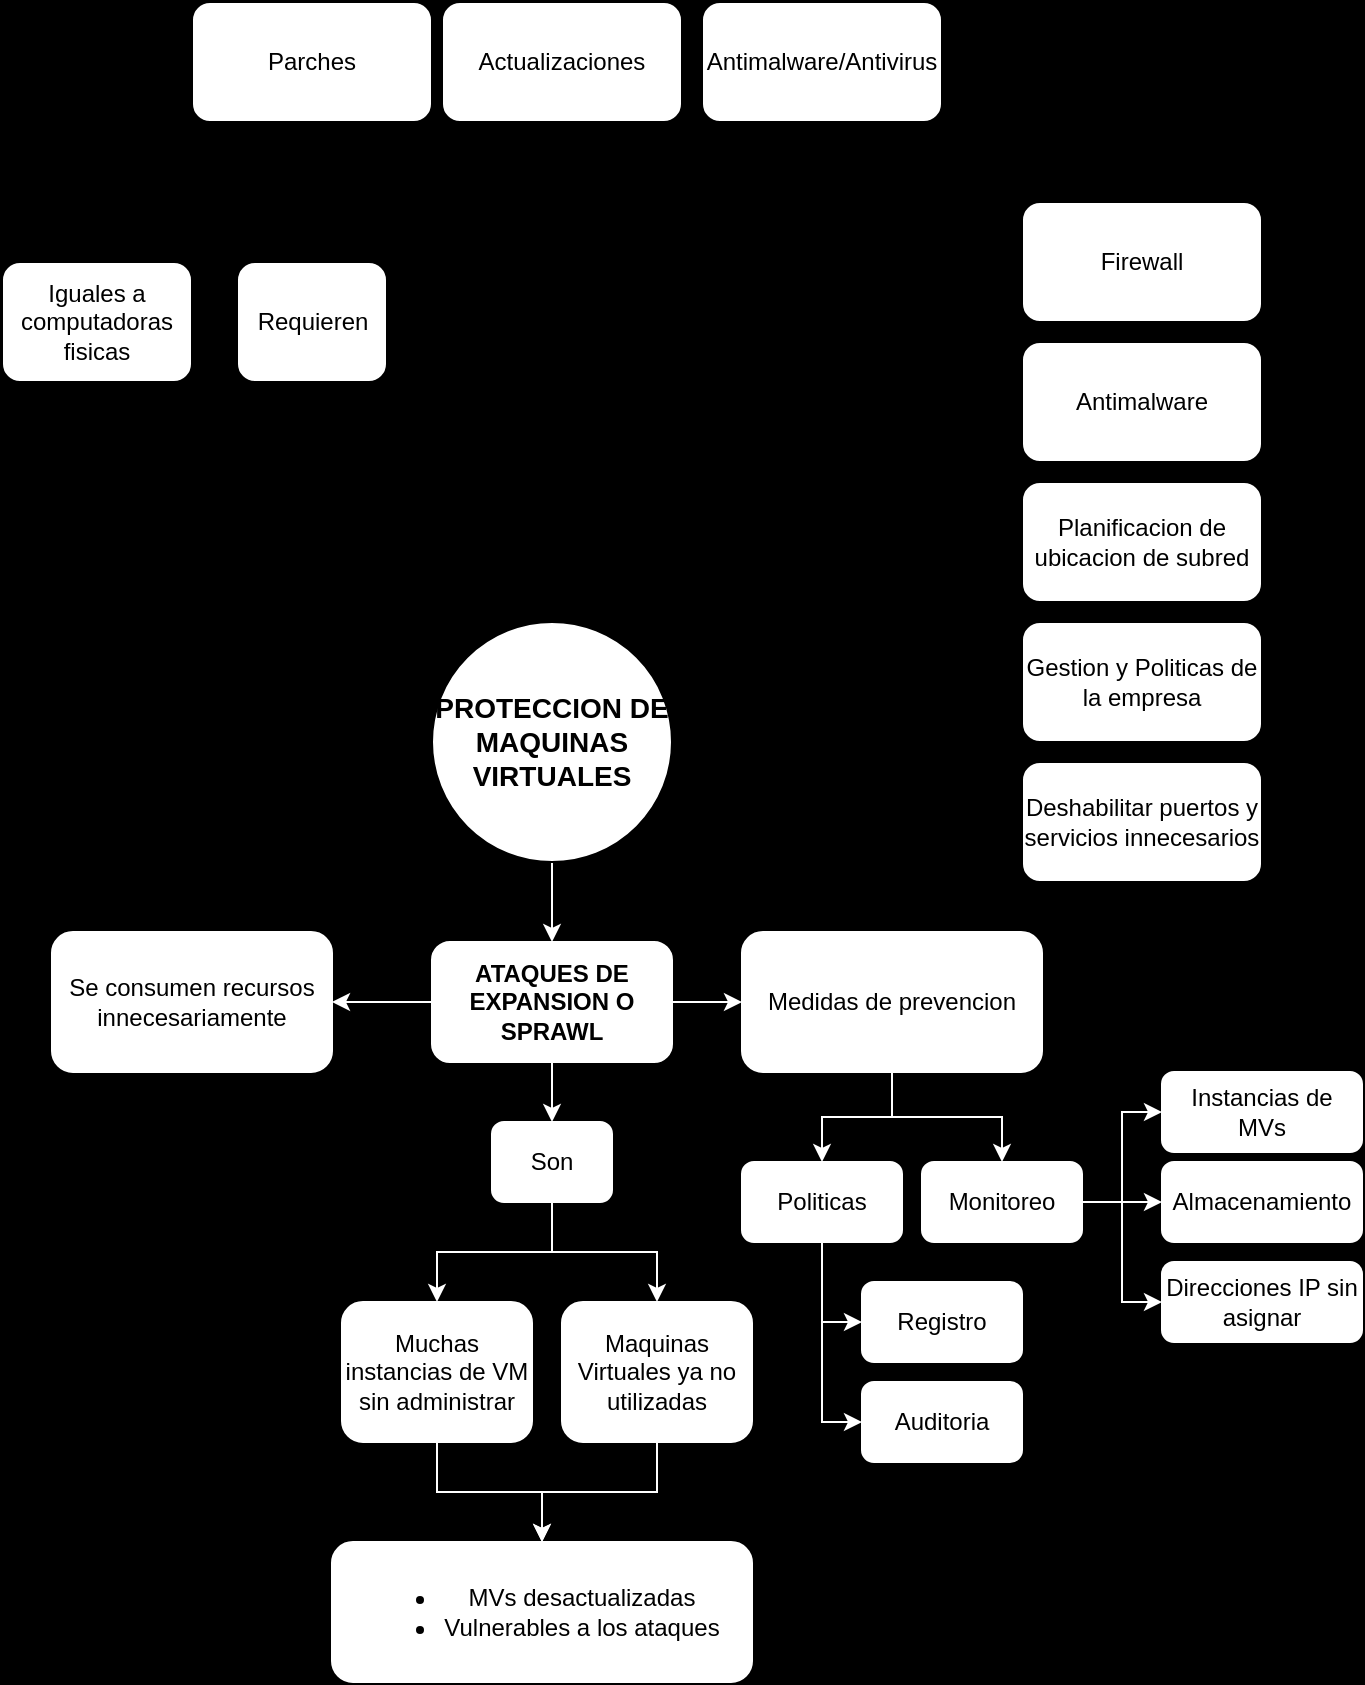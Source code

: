 <mxfile version="26.2.3">
  <diagram name="Page-1" id="u-kcdYKhic_zX7vFsaJ5">
    <mxGraphModel dx="1671" dy="888" grid="1" gridSize="10" guides="1" tooltips="1" connect="1" arrows="1" fold="1" page="1" pageScale="1" pageWidth="850" pageHeight="1100" background="light-dark(#000000,#000000)" math="0" shadow="0">
      <root>
        <mxCell id="0" />
        <mxCell id="1" parent="0" />
        <mxCell id="siFg4oiTn3UH3IiEMRcq-17" style="edgeStyle=orthogonalEdgeStyle;rounded=0;orthogonalLoop=1;jettySize=auto;html=1;entryX=0.5;entryY=1;entryDx=0;entryDy=0;exitX=0;exitY=0.5;exitDx=0;exitDy=0;strokeColor=light-dark(#000000,#FF9933);" edge="1" parent="1" source="siFg4oiTn3UH3IiEMRcq-1" target="siFg4oiTn3UH3IiEMRcq-2">
          <mxGeometry relative="1" as="geometry" />
        </mxCell>
        <mxCell id="siFg4oiTn3UH3IiEMRcq-18" style="edgeStyle=orthogonalEdgeStyle;rounded=0;orthogonalLoop=1;jettySize=auto;html=1;exitX=0.5;exitY=0;exitDx=0;exitDy=0;entryX=0;entryY=0.5;entryDx=0;entryDy=0;strokeColor=light-dark(#000000,#FFFF00);" edge="1" parent="1" source="siFg4oiTn3UH3IiEMRcq-1" target="siFg4oiTn3UH3IiEMRcq-3">
          <mxGeometry relative="1" as="geometry" />
        </mxCell>
        <mxCell id="siFg4oiTn3UH3IiEMRcq-30" value="" style="edgeStyle=orthogonalEdgeStyle;rounded=0;orthogonalLoop=1;jettySize=auto;html=1;strokeColor=light-dark(#FFFFFF,#80FF00);" edge="1" parent="1" source="siFg4oiTn3UH3IiEMRcq-1" target="siFg4oiTn3UH3IiEMRcq-4">
          <mxGeometry relative="1" as="geometry" />
        </mxCell>
        <mxCell id="siFg4oiTn3UH3IiEMRcq-1" value="&lt;font style=&quot;font-size: 14px;&quot;&gt;PROTECCION DE MAQUINAS VIRTUALES&lt;/font&gt;" style="ellipse;whiteSpace=wrap;html=1;aspect=fixed;fontStyle=1;fillColor=light-dark(#FFFFFF,#FF0000);strokeColor=light-dark(#000000,#000000);" vertex="1" parent="1">
          <mxGeometry x="365" y="340" width="120" height="120" as="geometry" />
        </mxCell>
        <mxCell id="siFg4oiTn3UH3IiEMRcq-6" value="" style="edgeStyle=orthogonalEdgeStyle;rounded=0;orthogonalLoop=1;jettySize=auto;html=1;strokeColor=light-dark(#000000,#FF9933);" edge="1" parent="1" source="siFg4oiTn3UH3IiEMRcq-2" target="siFg4oiTn3UH3IiEMRcq-5">
          <mxGeometry relative="1" as="geometry" />
        </mxCell>
        <mxCell id="siFg4oiTn3UH3IiEMRcq-8" value="" style="edgeStyle=orthogonalEdgeStyle;rounded=0;orthogonalLoop=1;jettySize=auto;html=1;strokeColor=light-dark(#000000,#FF9933);" edge="1" parent="1" source="siFg4oiTn3UH3IiEMRcq-2" target="siFg4oiTn3UH3IiEMRcq-7">
          <mxGeometry relative="1" as="geometry" />
        </mxCell>
        <mxCell id="siFg4oiTn3UH3IiEMRcq-2" value="MAQUINAS VIRTUALES" style="rounded=1;whiteSpace=wrap;html=1;fontStyle=1;fillColor=light-dark(#000000,#FF9933);strokeColor=light-dark(#000000,#FF9933);" vertex="1" parent="1">
          <mxGeometry x="245" y="270" width="120" height="60" as="geometry" />
        </mxCell>
        <mxCell id="siFg4oiTn3UH3IiEMRcq-20" style="edgeStyle=orthogonalEdgeStyle;rounded=0;orthogonalLoop=1;jettySize=auto;html=1;exitX=1;exitY=0.5;exitDx=0;exitDy=0;entryX=0;entryY=0.5;entryDx=0;entryDy=0;strokeColor=light-dark(#000000,#FFFF00);" edge="1" parent="1" source="siFg4oiTn3UH3IiEMRcq-3" target="siFg4oiTn3UH3IiEMRcq-19">
          <mxGeometry relative="1" as="geometry" />
        </mxCell>
        <mxCell id="siFg4oiTn3UH3IiEMRcq-22" style="edgeStyle=orthogonalEdgeStyle;rounded=0;orthogonalLoop=1;jettySize=auto;html=1;exitX=1;exitY=0.5;exitDx=0;exitDy=0;entryX=0;entryY=0.5;entryDx=0;entryDy=0;strokeColor=light-dark(#000000,#FFFF00);" edge="1" parent="1" source="siFg4oiTn3UH3IiEMRcq-3" target="siFg4oiTn3UH3IiEMRcq-21">
          <mxGeometry relative="1" as="geometry" />
        </mxCell>
        <mxCell id="siFg4oiTn3UH3IiEMRcq-24" style="edgeStyle=orthogonalEdgeStyle;rounded=0;orthogonalLoop=1;jettySize=auto;html=1;exitX=1;exitY=0.5;exitDx=0;exitDy=0;strokeColor=light-dark(#000000,#FFFF00);" edge="1" parent="1" source="siFg4oiTn3UH3IiEMRcq-3" target="siFg4oiTn3UH3IiEMRcq-23">
          <mxGeometry relative="1" as="geometry" />
        </mxCell>
        <mxCell id="siFg4oiTn3UH3IiEMRcq-27" style="edgeStyle=orthogonalEdgeStyle;rounded=0;orthogonalLoop=1;jettySize=auto;html=1;exitX=1;exitY=0.5;exitDx=0;exitDy=0;entryX=0;entryY=0.5;entryDx=0;entryDy=0;strokeColor=light-dark(#000000,#FFFF00);" edge="1" parent="1" source="siFg4oiTn3UH3IiEMRcq-3" target="siFg4oiTn3UH3IiEMRcq-26">
          <mxGeometry relative="1" as="geometry" />
        </mxCell>
        <mxCell id="siFg4oiTn3UH3IiEMRcq-29" style="edgeStyle=orthogonalEdgeStyle;rounded=0;orthogonalLoop=1;jettySize=auto;html=1;exitX=1;exitY=0.5;exitDx=0;exitDy=0;entryX=0;entryY=0.5;entryDx=0;entryDy=0;strokeColor=light-dark(#000000,#FFFF00);" edge="1" parent="1" source="siFg4oiTn3UH3IiEMRcq-3" target="siFg4oiTn3UH3IiEMRcq-28">
          <mxGeometry relative="1" as="geometry" />
        </mxCell>
        <mxCell id="siFg4oiTn3UH3IiEMRcq-3" value="&lt;span style=&quot;color: light-dark(rgb(0, 0, 0), rgb(0, 0, 0));&quot;&gt;MEDIDAS DE PROTECCION DE VM&lt;/span&gt;" style="rounded=1;whiteSpace=wrap;html=1;fontStyle=1;fillColor=light-dark(#000000,#FFFF00);" vertex="1" parent="1">
          <mxGeometry x="500" y="270" width="120" height="60" as="geometry" />
        </mxCell>
        <mxCell id="siFg4oiTn3UH3IiEMRcq-32" value="" style="edgeStyle=orthogonalEdgeStyle;rounded=0;orthogonalLoop=1;jettySize=auto;html=1;strokeColor=light-dark(#FFFFFF,#80FF00);" edge="1" parent="1" source="siFg4oiTn3UH3IiEMRcq-4" target="siFg4oiTn3UH3IiEMRcq-31">
          <mxGeometry relative="1" as="geometry" />
        </mxCell>
        <mxCell id="siFg4oiTn3UH3IiEMRcq-44" value="" style="edgeStyle=orthogonalEdgeStyle;rounded=0;orthogonalLoop=1;jettySize=auto;html=1;strokeColor=light-dark(#FFFFFF,#FFFF66);" edge="1" parent="1" source="siFg4oiTn3UH3IiEMRcq-4" target="siFg4oiTn3UH3IiEMRcq-43">
          <mxGeometry relative="1" as="geometry" />
        </mxCell>
        <mxCell id="siFg4oiTn3UH3IiEMRcq-46" value="" style="edgeStyle=orthogonalEdgeStyle;rounded=0;orthogonalLoop=1;jettySize=auto;html=1;strokeColor=light-dark(#FFFFFF,#80FF00);" edge="1" parent="1" source="siFg4oiTn3UH3IiEMRcq-4" target="siFg4oiTn3UH3IiEMRcq-45">
          <mxGeometry relative="1" as="geometry" />
        </mxCell>
        <mxCell id="siFg4oiTn3UH3IiEMRcq-4" value="&lt;span style=&quot;color: light-dark(rgb(0, 0, 0), rgb(0, 0, 0));&quot;&gt;ATAQUES DE EXPANSION O SPRAWL&lt;/span&gt;" style="rounded=1;whiteSpace=wrap;html=1;fontStyle=1;fillColor=light-dark(#FFFFFF,#80FF00);strokeColor=light-dark(#FFFFFF,#80FF00);" vertex="1" parent="1">
          <mxGeometry x="365" y="500" width="120" height="60" as="geometry" />
        </mxCell>
        <mxCell id="siFg4oiTn3UH3IiEMRcq-5" value="&lt;span style=&quot;font-weight: normal;&quot;&gt;Iguales a computadoras fisicas&lt;/span&gt;" style="rounded=1;whiteSpace=wrap;html=1;fontStyle=1;strokeColor=light-dark(#000000,#FF9933);" vertex="1" parent="1">
          <mxGeometry x="150" y="160" width="95" height="60" as="geometry" />
        </mxCell>
        <mxCell id="siFg4oiTn3UH3IiEMRcq-10" value="" style="edgeStyle=orthogonalEdgeStyle;rounded=0;orthogonalLoop=1;jettySize=auto;html=1;strokeColor=light-dark(#000000,#FF9933);" edge="1" parent="1" source="siFg4oiTn3UH3IiEMRcq-7" target="siFg4oiTn3UH3IiEMRcq-9">
          <mxGeometry relative="1" as="geometry" />
        </mxCell>
        <mxCell id="siFg4oiTn3UH3IiEMRcq-12" value="" style="edgeStyle=orthogonalEdgeStyle;rounded=0;orthogonalLoop=1;jettySize=auto;html=1;strokeColor=light-dark(#000000,#FF9933);" edge="1" parent="1" source="siFg4oiTn3UH3IiEMRcq-7" target="siFg4oiTn3UH3IiEMRcq-11">
          <mxGeometry relative="1" as="geometry">
            <Array as="points">
              <mxPoint x="305" y="110" />
              <mxPoint x="430" y="110" />
            </Array>
          </mxGeometry>
        </mxCell>
        <mxCell id="siFg4oiTn3UH3IiEMRcq-15" value="" style="edgeStyle=orthogonalEdgeStyle;rounded=0;orthogonalLoop=1;jettySize=auto;html=1;strokeColor=light-dark(#000000,#FF9933);" edge="1" parent="1" source="siFg4oiTn3UH3IiEMRcq-7" target="siFg4oiTn3UH3IiEMRcq-14">
          <mxGeometry relative="1" as="geometry">
            <Array as="points">
              <mxPoint x="305" y="110" />
              <mxPoint x="560" y="110" />
            </Array>
          </mxGeometry>
        </mxCell>
        <mxCell id="siFg4oiTn3UH3IiEMRcq-7" value="Requieren" style="whiteSpace=wrap;html=1;rounded=1;fontStyle=0;strokeColor=light-dark(#000000,#FF9933);" vertex="1" parent="1">
          <mxGeometry x="267.5" y="160" width="75" height="60" as="geometry" />
        </mxCell>
        <mxCell id="siFg4oiTn3UH3IiEMRcq-9" value="Parches" style="whiteSpace=wrap;html=1;rounded=1;fontStyle=0;strokeColor=light-dark(#000000,#FF9933);" vertex="1" parent="1">
          <mxGeometry x="245" y="30" width="120" height="60" as="geometry" />
        </mxCell>
        <mxCell id="siFg4oiTn3UH3IiEMRcq-11" value="Actualizaciones" style="whiteSpace=wrap;html=1;rounded=1;fontStyle=0;strokeColor=light-dark(#000000,#FF9933);" vertex="1" parent="1">
          <mxGeometry x="370" y="30" width="120" height="60" as="geometry" />
        </mxCell>
        <mxCell id="siFg4oiTn3UH3IiEMRcq-14" value="&lt;div&gt;Antimalware/Antivirus&lt;/div&gt;" style="whiteSpace=wrap;html=1;rounded=1;fontStyle=0;strokeColor=light-dark(#000000,#FF9933);" vertex="1" parent="1">
          <mxGeometry x="500" y="30" width="120" height="60" as="geometry" />
        </mxCell>
        <mxCell id="siFg4oiTn3UH3IiEMRcq-19" value="Firewall" style="whiteSpace=wrap;html=1;rounded=1;fontStyle=0;strokeColor=light-dark(#000000,#FFFF00);" vertex="1" parent="1">
          <mxGeometry x="660" y="130" width="120" height="60" as="geometry" />
        </mxCell>
        <mxCell id="siFg4oiTn3UH3IiEMRcq-21" value="Antimalware" style="whiteSpace=wrap;html=1;rounded=1;fontStyle=0;strokeColor=light-dark(#000000,#FFFF00);" vertex="1" parent="1">
          <mxGeometry x="660" y="200" width="120" height="60" as="geometry" />
        </mxCell>
        <mxCell id="siFg4oiTn3UH3IiEMRcq-23" value="Planificacion de ubicacion de subred" style="whiteSpace=wrap;html=1;rounded=1;fontStyle=0;strokeColor=light-dark(#000000,#FFFF00);" vertex="1" parent="1">
          <mxGeometry x="660" y="270" width="120" height="60" as="geometry" />
        </mxCell>
        <mxCell id="siFg4oiTn3UH3IiEMRcq-26" value="Gestion y Politicas de la empresa" style="whiteSpace=wrap;html=1;rounded=1;fontStyle=0;strokeColor=light-dark(#000000,#FFFF00);" vertex="1" parent="1">
          <mxGeometry x="660" y="340" width="120" height="60" as="geometry" />
        </mxCell>
        <mxCell id="siFg4oiTn3UH3IiEMRcq-28" value="Deshabilitar puertos y servicios innecesarios" style="whiteSpace=wrap;html=1;rounded=1;fontStyle=0;strokeColor=light-dark(#000000,#FFFF00);" vertex="1" parent="1">
          <mxGeometry x="660" y="410" width="120" height="60" as="geometry" />
        </mxCell>
        <mxCell id="siFg4oiTn3UH3IiEMRcq-34" value="" style="edgeStyle=orthogonalEdgeStyle;rounded=0;orthogonalLoop=1;jettySize=auto;html=1;strokeColor=light-dark(#FFFFFF,#CCFF99);" edge="1" parent="1" source="siFg4oiTn3UH3IiEMRcq-31" target="siFg4oiTn3UH3IiEMRcq-33">
          <mxGeometry relative="1" as="geometry" />
        </mxCell>
        <mxCell id="siFg4oiTn3UH3IiEMRcq-36" style="edgeStyle=orthogonalEdgeStyle;rounded=0;orthogonalLoop=1;jettySize=auto;html=1;entryX=0.5;entryY=0;entryDx=0;entryDy=0;strokeColor=light-dark(#FFFFFF,#CCFF99);" edge="1" parent="1" source="siFg4oiTn3UH3IiEMRcq-31" target="siFg4oiTn3UH3IiEMRcq-35">
          <mxGeometry relative="1" as="geometry" />
        </mxCell>
        <mxCell id="siFg4oiTn3UH3IiEMRcq-31" value="Son" style="whiteSpace=wrap;html=1;rounded=1;fontStyle=0;strokeColor=light-dark(#FFFFFF,#CCFF99);" vertex="1" parent="1">
          <mxGeometry x="395" y="590" width="60" height="40" as="geometry" />
        </mxCell>
        <mxCell id="siFg4oiTn3UH3IiEMRcq-41" value="" style="edgeStyle=orthogonalEdgeStyle;rounded=0;orthogonalLoop=1;jettySize=auto;html=1;strokeColor=light-dark(#FFFFFF,#CCFF99);" edge="1" parent="1" source="siFg4oiTn3UH3IiEMRcq-33" target="siFg4oiTn3UH3IiEMRcq-40">
          <mxGeometry relative="1" as="geometry" />
        </mxCell>
        <mxCell id="siFg4oiTn3UH3IiEMRcq-33" value="Muchas instancias de VM sin administrar" style="whiteSpace=wrap;html=1;rounded=1;fontStyle=0;strokeColor=light-dark(#FFFFFF,#CCFF99);" vertex="1" parent="1">
          <mxGeometry x="320" y="680" width="95" height="70" as="geometry" />
        </mxCell>
        <mxCell id="siFg4oiTn3UH3IiEMRcq-42" style="edgeStyle=orthogonalEdgeStyle;rounded=0;orthogonalLoop=1;jettySize=auto;html=1;entryX=0.5;entryY=0;entryDx=0;entryDy=0;strokeColor=light-dark(#FFFFFF,#CCFF99);" edge="1" parent="1" source="siFg4oiTn3UH3IiEMRcq-35" target="siFg4oiTn3UH3IiEMRcq-40">
          <mxGeometry relative="1" as="geometry" />
        </mxCell>
        <mxCell id="siFg4oiTn3UH3IiEMRcq-35" value="Maquinas Virtuales ya no utilizadas" style="whiteSpace=wrap;html=1;rounded=1;fontStyle=0;strokeColor=light-dark(#FFFFFF,#CCFF99);" vertex="1" parent="1">
          <mxGeometry x="430" y="680" width="95" height="70" as="geometry" />
        </mxCell>
        <mxCell id="siFg4oiTn3UH3IiEMRcq-40" value="&lt;ul&gt;&lt;li&gt;MVs desactualizadas&lt;/li&gt;&lt;li&gt;Vulnerables a los ataques&lt;/li&gt;&lt;/ul&gt;" style="whiteSpace=wrap;html=1;rounded=1;fontStyle=0;strokeColor=light-dark(#FFFFFF,#CCFF99);" vertex="1" parent="1">
          <mxGeometry x="315" y="800" width="210" height="70" as="geometry" />
        </mxCell>
        <mxCell id="siFg4oiTn3UH3IiEMRcq-43" value="Se consumen recursos innecesariamente" style="whiteSpace=wrap;html=1;rounded=1;fontStyle=0;strokeColor=light-dark(#FFFFFF,#FFFF66);" vertex="1" parent="1">
          <mxGeometry x="175" y="495" width="140" height="70" as="geometry" />
        </mxCell>
        <mxCell id="siFg4oiTn3UH3IiEMRcq-48" value="" style="edgeStyle=orthogonalEdgeStyle;rounded=0;orthogonalLoop=1;jettySize=auto;html=1;strokeColor=light-dark(#FFFFFF,#00CC00);" edge="1" parent="1" source="siFg4oiTn3UH3IiEMRcq-45" target="siFg4oiTn3UH3IiEMRcq-47">
          <mxGeometry relative="1" as="geometry" />
        </mxCell>
        <mxCell id="siFg4oiTn3UH3IiEMRcq-56" style="edgeStyle=orthogonalEdgeStyle;rounded=0;orthogonalLoop=1;jettySize=auto;html=1;exitX=0.5;exitY=1;exitDx=0;exitDy=0;entryX=0.5;entryY=0;entryDx=0;entryDy=0;strokeColor=light-dark(#FFFFFF,#00CC00);" edge="1" parent="1" source="siFg4oiTn3UH3IiEMRcq-45" target="siFg4oiTn3UH3IiEMRcq-54">
          <mxGeometry relative="1" as="geometry" />
        </mxCell>
        <mxCell id="siFg4oiTn3UH3IiEMRcq-45" value="Medidas de prevencion" style="whiteSpace=wrap;html=1;rounded=1;fontStyle=0;strokeColor=light-dark(#FFFFFF,#00CC00);" vertex="1" parent="1">
          <mxGeometry x="520" y="495" width="150" height="70" as="geometry" />
        </mxCell>
        <mxCell id="siFg4oiTn3UH3IiEMRcq-52" style="edgeStyle=orthogonalEdgeStyle;rounded=0;orthogonalLoop=1;jettySize=auto;html=1;entryX=0;entryY=0.5;entryDx=0;entryDy=0;strokeColor=light-dark(#FFFFFF,#00CC00);" edge="1" parent="1" source="siFg4oiTn3UH3IiEMRcq-47" target="siFg4oiTn3UH3IiEMRcq-49">
          <mxGeometry relative="1" as="geometry" />
        </mxCell>
        <mxCell id="siFg4oiTn3UH3IiEMRcq-53" style="edgeStyle=orthogonalEdgeStyle;rounded=0;orthogonalLoop=1;jettySize=auto;html=1;entryX=0;entryY=0.5;entryDx=0;entryDy=0;strokeColor=light-dark(#FFFFFF,#00CC00);" edge="1" parent="1" source="siFg4oiTn3UH3IiEMRcq-47" target="siFg4oiTn3UH3IiEMRcq-50">
          <mxGeometry relative="1" as="geometry" />
        </mxCell>
        <mxCell id="siFg4oiTn3UH3IiEMRcq-47" value="Politicas" style="whiteSpace=wrap;html=1;rounded=1;fontStyle=0;strokeColor=light-dark(#FFFFFF,#00CC00);" vertex="1" parent="1">
          <mxGeometry x="520" y="610" width="80" height="40" as="geometry" />
        </mxCell>
        <mxCell id="siFg4oiTn3UH3IiEMRcq-49" value="Registro" style="whiteSpace=wrap;html=1;rounded=1;fontStyle=0;strokeColor=light-dark(#FFFFFF,#00CC00);" vertex="1" parent="1">
          <mxGeometry x="580" y="670" width="80" height="40" as="geometry" />
        </mxCell>
        <mxCell id="siFg4oiTn3UH3IiEMRcq-50" value="Auditoria" style="whiteSpace=wrap;html=1;rounded=1;fontStyle=0;strokeColor=light-dark(#FFFFFF,#00CC00);" vertex="1" parent="1">
          <mxGeometry x="580" y="720" width="80" height="40" as="geometry" />
        </mxCell>
        <mxCell id="siFg4oiTn3UH3IiEMRcq-60" style="edgeStyle=orthogonalEdgeStyle;rounded=0;orthogonalLoop=1;jettySize=auto;html=1;exitX=1;exitY=0.5;exitDx=0;exitDy=0;entryX=0;entryY=0.5;entryDx=0;entryDy=0;strokeColor=light-dark(#FFFFFF,#00CC00);" edge="1" parent="1" source="siFg4oiTn3UH3IiEMRcq-54" target="siFg4oiTn3UH3IiEMRcq-57">
          <mxGeometry relative="1" as="geometry" />
        </mxCell>
        <mxCell id="siFg4oiTn3UH3IiEMRcq-61" style="edgeStyle=orthogonalEdgeStyle;rounded=0;orthogonalLoop=1;jettySize=auto;html=1;exitX=1;exitY=0.5;exitDx=0;exitDy=0;entryX=0;entryY=0.5;entryDx=0;entryDy=0;strokeColor=light-dark(#FFFFFF,#00CC00);" edge="1" parent="1" source="siFg4oiTn3UH3IiEMRcq-54" target="siFg4oiTn3UH3IiEMRcq-58">
          <mxGeometry relative="1" as="geometry" />
        </mxCell>
        <mxCell id="siFg4oiTn3UH3IiEMRcq-62" style="edgeStyle=orthogonalEdgeStyle;rounded=0;orthogonalLoop=1;jettySize=auto;html=1;exitX=1;exitY=0.5;exitDx=0;exitDy=0;entryX=0;entryY=0.5;entryDx=0;entryDy=0;strokeColor=light-dark(#FFFFFF,#00CC00);" edge="1" parent="1" source="siFg4oiTn3UH3IiEMRcq-54" target="siFg4oiTn3UH3IiEMRcq-59">
          <mxGeometry relative="1" as="geometry" />
        </mxCell>
        <mxCell id="siFg4oiTn3UH3IiEMRcq-54" value="Monitoreo" style="whiteSpace=wrap;html=1;rounded=1;fontStyle=0;strokeColor=light-dark(#FFFFFF,#00CC00);" vertex="1" parent="1">
          <mxGeometry x="610" y="610" width="80" height="40" as="geometry" />
        </mxCell>
        <mxCell id="siFg4oiTn3UH3IiEMRcq-57" value="Instancias de MVs" style="whiteSpace=wrap;html=1;rounded=1;fontStyle=0;strokeColor=light-dark(#FFFFFF,#00CC00);" vertex="1" parent="1">
          <mxGeometry x="730" y="565" width="100" height="40" as="geometry" />
        </mxCell>
        <mxCell id="siFg4oiTn3UH3IiEMRcq-58" value="Almacenamiento" style="whiteSpace=wrap;html=1;rounded=1;fontStyle=0;strokeColor=light-dark(#FFFFFF,#00CC00);" vertex="1" parent="1">
          <mxGeometry x="730" y="610" width="100" height="40" as="geometry" />
        </mxCell>
        <mxCell id="siFg4oiTn3UH3IiEMRcq-59" value="Direcciones IP sin asignar" style="whiteSpace=wrap;html=1;rounded=1;fontStyle=0;strokeColor=light-dark(#FFFFFF,#00CC00);" vertex="1" parent="1">
          <mxGeometry x="730" y="660" width="100" height="40" as="geometry" />
        </mxCell>
      </root>
    </mxGraphModel>
  </diagram>
</mxfile>
